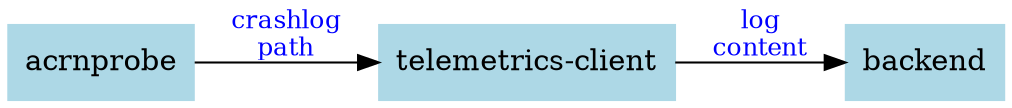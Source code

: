 digraph {
   bgcolor=transparent; rankdir=LR;
   node [shape="rectangle" style="filled" color="lightblue"]
   edge [fontsize="12" fontcolor="blue"]

   "acrnprobe" -> "telemetrics-client" [label="crashlog\npath"]
   "telemetrics-client" -> "backend"   [label="log\ncontent"]
}
